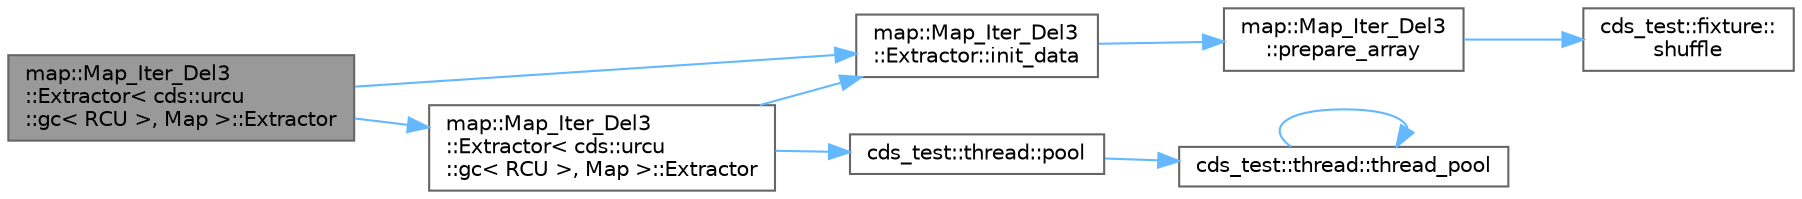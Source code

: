 digraph "map::Map_Iter_Del3::Extractor&lt; cds::urcu::gc&lt; RCU &gt;, Map &gt;::Extractor"
{
 // LATEX_PDF_SIZE
  bgcolor="transparent";
  edge [fontname=Helvetica,fontsize=10,labelfontname=Helvetica,labelfontsize=10];
  node [fontname=Helvetica,fontsize=10,shape=box,height=0.2,width=0.4];
  rankdir="LR";
  Node1 [id="Node000001",label="map::Map_Iter_Del3\l::Extractor\< cds::urcu\l::gc\< RCU \>, Map \>::Extractor",height=0.2,width=0.4,color="gray40", fillcolor="grey60", style="filled", fontcolor="black",tooltip=" "];
  Node1 -> Node2 [id="edge1_Node000001_Node000002",color="steelblue1",style="solid",tooltip=" "];
  Node2 [id="Node000002",label="map::Map_Iter_Del3\l::Extractor\< cds::urcu\l::gc\< RCU \>, Map \>::Extractor",height=0.2,width=0.4,color="grey40", fillcolor="white", style="filled",URL="$classmap_1_1_map___iter___del3_1_1_extractor_3_01cds_1_1urcu_1_1gc_3_01_r_c_u_01_4_00_01_map_01_4.html#a6c7e5fff191add255c6febf162765fb5",tooltip=" "];
  Node2 -> Node3 [id="edge2_Node000002_Node000003",color="steelblue1",style="solid",tooltip=" "];
  Node3 [id="Node000003",label="map::Map_Iter_Del3\l::Extractor::init_data",height=0.2,width=0.4,color="grey40", fillcolor="white", style="filled",URL="$classmap_1_1_map___iter___del3_1_1_extractor.html#a60505726c1bbd085768b1d0aeb08503e",tooltip=" "];
  Node3 -> Node4 [id="edge3_Node000003_Node000004",color="steelblue1",style="solid",tooltip=" "];
  Node4 [id="Node000004",label="map::Map_Iter_Del3\l::prepare_array",height=0.2,width=0.4,color="grey40", fillcolor="white", style="filled",URL="$classmap_1_1_map___iter___del3.html#abf8a0054407d296dde3619849c895c47",tooltip=" "];
  Node4 -> Node5 [id="edge4_Node000004_Node000005",color="steelblue1",style="solid",tooltip=" "];
  Node5 [id="Node000005",label="cds_test::fixture::\lshuffle",height=0.2,width=0.4,color="grey40", fillcolor="white", style="filled",URL="$classcds__test_1_1fixture.html#a1a98db99b4d82c222b0cb65587ba4a47",tooltip=" "];
  Node2 -> Node6 [id="edge5_Node000002_Node000006",color="steelblue1",style="solid",tooltip=" "];
  Node6 [id="Node000006",label="cds_test::thread::pool",height=0.2,width=0.4,color="grey40", fillcolor="white", style="filled",URL="$classcds__test_1_1thread.html#aaec869e554d6801b6de091cfada44b71",tooltip=" "];
  Node6 -> Node7 [id="edge6_Node000006_Node000007",color="steelblue1",style="solid",tooltip=" "];
  Node7 [id="Node000007",label="cds_test::thread::thread_pool",height=0.2,width=0.4,color="grey40", fillcolor="white", style="filled",URL="$classcds__test_1_1thread.html#a63d668995109028bdc9cdbb726de4807",tooltip=" "];
  Node7 -> Node7 [id="edge7_Node000007_Node000007",color="steelblue1",style="solid",tooltip=" "];
  Node1 -> Node3 [id="edge8_Node000001_Node000003",color="steelblue1",style="solid",tooltip=" "];
}
